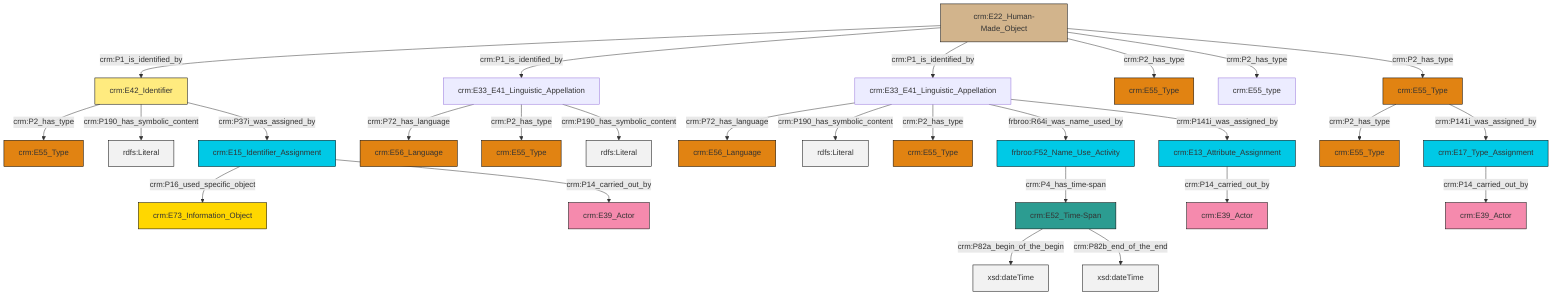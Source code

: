 graph TD
classDef Literal fill:#f2f2f2,stroke:#000000;
classDef CRM_Entity fill:#FFFFFF,stroke:#000000;
classDef Temporal_Entity fill:#00C9E6, stroke:#000000;
classDef Type fill:#E18312, stroke:#000000;
classDef Time-Span fill:#2C9C91, stroke:#000000;
classDef Appellation fill:#FFEB7F, stroke:#000000;
classDef Place fill:#008836, stroke:#000000;
classDef Persistent_Item fill:#B266B2, stroke:#000000;
classDef Conceptual_Object fill:#FFD700, stroke:#000000;
classDef Physical_Thing fill:#D2B48C, stroke:#000000;
classDef Actor fill:#f58aad, stroke:#000000;
classDef PC_Classes fill:#4ce600, stroke:#000000;
classDef Multi fill:#cccccc,stroke:#000000;

0["crm:E42_Identifier"]:::Appellation -->|crm:P2_has_type| 1["crm:E55_Type"]:::Type
2["crm:E33_E41_Linguistic_Appellation"]:::Default -->|crm:P72_has_language| 3["crm:E56_Language"]:::Type
0["crm:E42_Identifier"]:::Appellation -->|crm:P190_has_symbolic_content| 10[rdfs:Literal]:::Literal
4["crm:E22_Human-Made_Object"]:::Physical_Thing -->|crm:P1_is_identified_by| 0["crm:E42_Identifier"]:::Appellation
14["crm:E33_E41_Linguistic_Appellation"]:::Default -->|crm:P72_has_language| 8["crm:E56_Language"]:::Type
15["frbroo:F52_Name_Use_Activity"]:::Temporal_Entity -->|crm:P4_has_time-span| 16["crm:E52_Time-Span"]:::Time-Span
14["crm:E33_E41_Linguistic_Appellation"]:::Default -->|crm:P190_has_symbolic_content| 18[rdfs:Literal]:::Literal
4["crm:E22_Human-Made_Object"]:::Physical_Thing -->|crm:P1_is_identified_by| 2["crm:E33_E41_Linguistic_Appellation"]:::Default
21["crm:E55_Type"]:::Type -->|crm:P2_has_type| 6["crm:E55_Type"]:::Type
24["crm:E15_Identifier_Assignment"]:::Temporal_Entity -->|crm:P16_used_specific_object| 25["crm:E73_Information_Object"]:::Conceptual_Object
28["crm:E17_Type_Assignment"]:::Temporal_Entity -->|crm:P14_carried_out_by| 29["crm:E39_Actor"]:::Actor
4["crm:E22_Human-Made_Object"]:::Physical_Thing -->|crm:P1_is_identified_by| 14["crm:E33_E41_Linguistic_Appellation"]:::Default
4["crm:E22_Human-Made_Object"]:::Physical_Thing -->|crm:P2_has_type| 30["crm:E55_Type"]:::Type
14["crm:E33_E41_Linguistic_Appellation"]:::Default -->|crm:P2_has_type| 31["crm:E55_Type"]:::Type
4["crm:E22_Human-Made_Object"]:::Physical_Thing -->|crm:P2_has_type| 33["crm:E55_type"]:::Default
2["crm:E33_E41_Linguistic_Appellation"]:::Default -->|crm:P2_has_type| 19["crm:E55_Type"]:::Type
16["crm:E52_Time-Span"]:::Time-Span -->|crm:P82a_begin_of_the_begin| 35[xsd:dateTime]:::Literal
21["crm:E55_Type"]:::Type -->|crm:P141i_was_assigned_by| 28["crm:E17_Type_Assignment"]:::Temporal_Entity
14["crm:E33_E41_Linguistic_Appellation"]:::Default -->|frbroo:R64i_was_name_used_by| 15["frbroo:F52_Name_Use_Activity"]:::Temporal_Entity
2["crm:E33_E41_Linguistic_Appellation"]:::Default -->|crm:P190_has_symbolic_content| 41[rdfs:Literal]:::Literal
14["crm:E33_E41_Linguistic_Appellation"]:::Default -->|crm:P141i_was_assigned_by| 43["crm:E13_Attribute_Assignment"]:::Temporal_Entity
4["crm:E22_Human-Made_Object"]:::Physical_Thing -->|crm:P2_has_type| 21["crm:E55_Type"]:::Type
24["crm:E15_Identifier_Assignment"]:::Temporal_Entity -->|crm:P14_carried_out_by| 45["crm:E39_Actor"]:::Actor
16["crm:E52_Time-Span"]:::Time-Span -->|crm:P82b_end_of_the_end| 49[xsd:dateTime]:::Literal
0["crm:E42_Identifier"]:::Appellation -->|crm:P37i_was_assigned_by| 24["crm:E15_Identifier_Assignment"]:::Temporal_Entity
43["crm:E13_Attribute_Assignment"]:::Temporal_Entity -->|crm:P14_carried_out_by| 12["crm:E39_Actor"]:::Actor